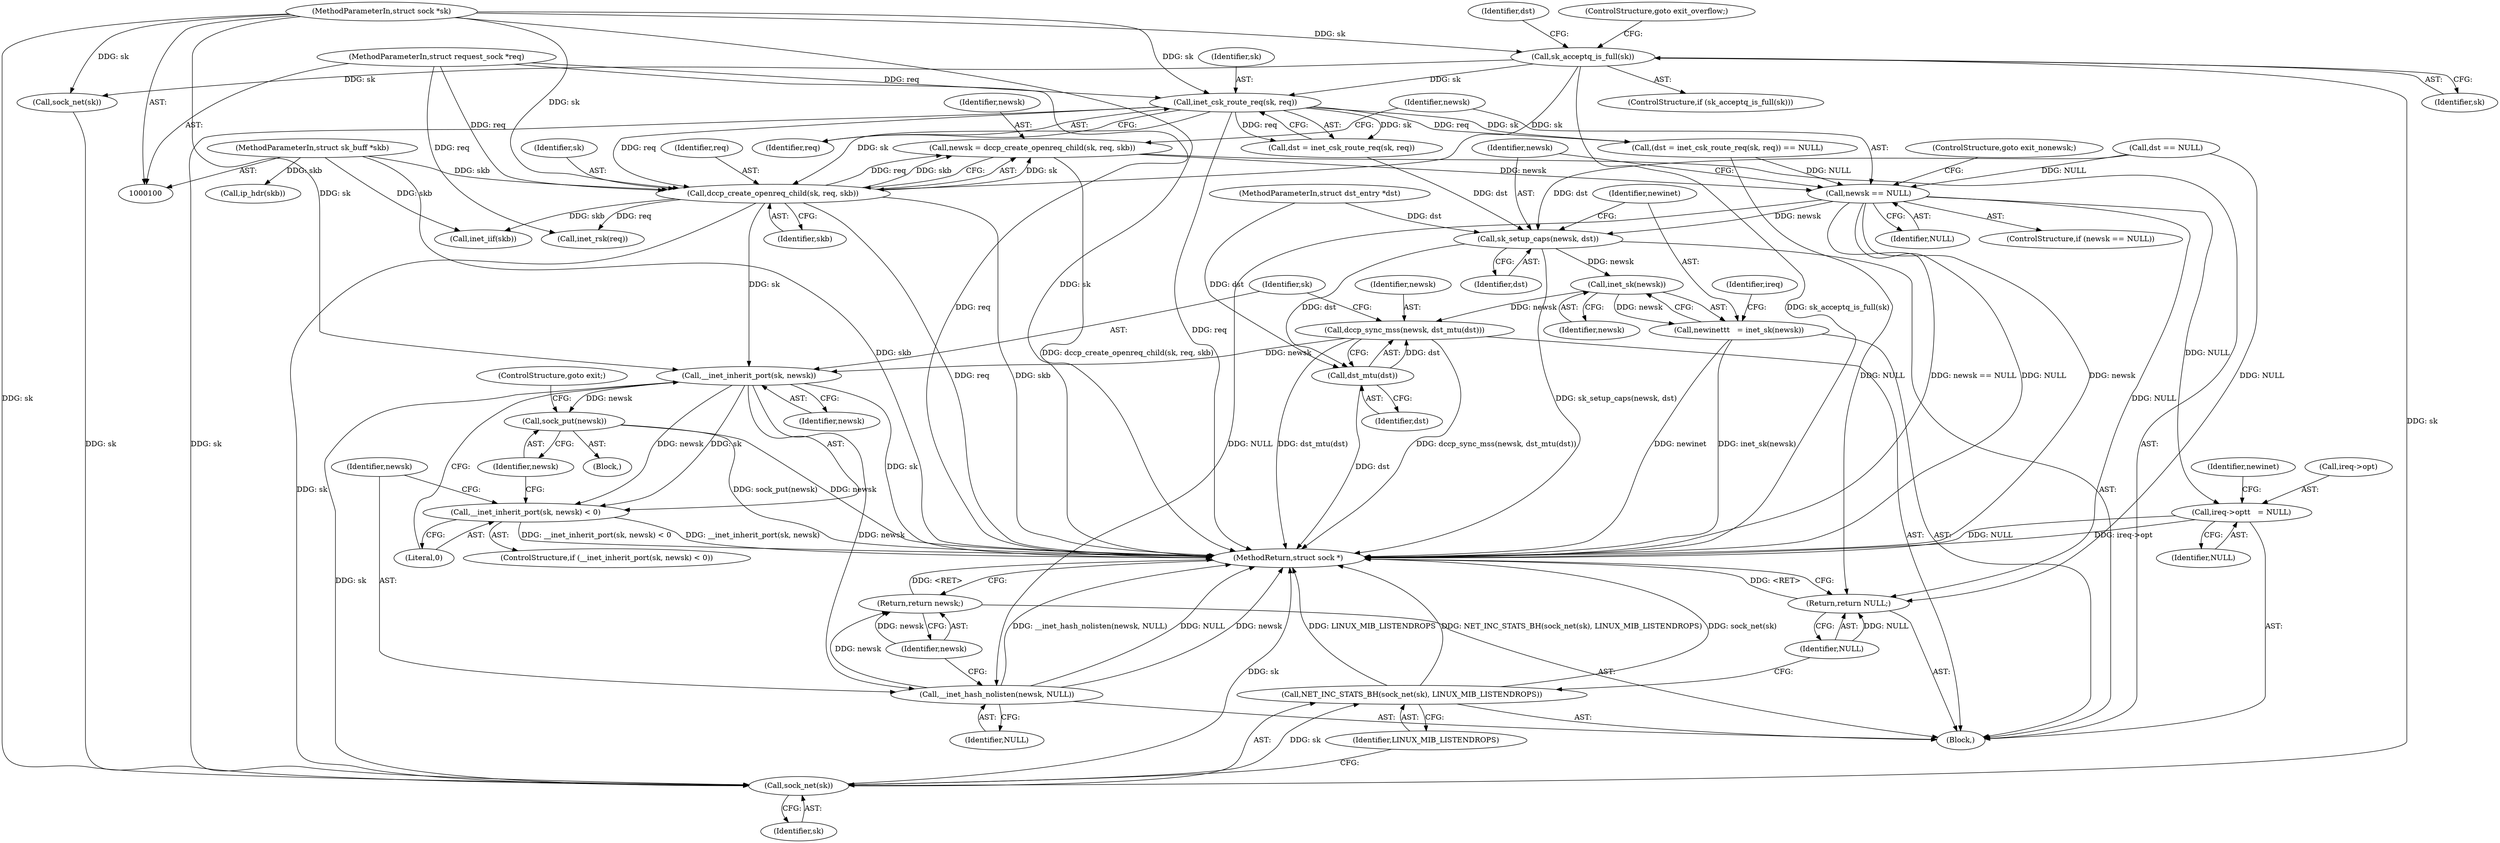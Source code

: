 digraph "0_linux_f6d8bd051c391c1c0458a30b2a7abcd939329259_0@API" {
"1000126" [label="(Call,newsk = dccp_create_openreq_child(sk, req, skb))"];
"1000128" [label="(Call,dccp_create_openreq_child(sk, req, skb))"];
"1000121" [label="(Call,inet_csk_route_req(sk, req))"];
"1000110" [label="(Call,sk_acceptq_is_full(sk))"];
"1000101" [label="(MethodParameterIn,struct sock *sk)"];
"1000103" [label="(MethodParameterIn,struct request_sock *req)"];
"1000102" [label="(MethodParameterIn,struct sk_buff *skb)"];
"1000133" [label="(Call,newsk == NULL)"];
"1000137" [label="(Call,sk_setup_caps(newsk, dst))"];
"1000142" [label="(Call,inet_sk(newsk))"];
"1000140" [label="(Call,newinet\t\t   = inet_sk(newsk))"];
"1000200" [label="(Call,dccp_sync_mss(newsk, dst_mtu(dst)))"];
"1000206" [label="(Call,__inet_inherit_port(sk, newsk))"];
"1000205" [label="(Call,__inet_inherit_port(sk, newsk) < 0)"];
"1000211" [label="(Call,sock_put(newsk))"];
"1000214" [label="(Call,__inet_hash_nolisten(newsk, NULL))"];
"1000217" [label="(Return,return newsk;)"];
"1000229" [label="(Call,sock_net(sk))"];
"1000228" [label="(Call,NET_INC_STATS_BH(sock_net(sk), LINUX_MIB_LISTENDROPS))"];
"1000202" [label="(Call,dst_mtu(dst))"];
"1000176" [label="(Call,ireq->opt\t   = NULL)"];
"1000232" [label="(Return,return NULL;)"];
"1000214" [label="(Call,__inet_hash_nolisten(newsk, NULL))"];
"1000218" [label="(Identifier,newsk)"];
"1000142" [label="(Call,inet_sk(newsk))"];
"1000217" [label="(Return,return newsk;)"];
"1000118" [label="(Call,(dst = inet_csk_route_req(sk, req)) == NULL)"];
"1000183" [label="(Identifier,newinet)"];
"1000213" [label="(ControlStructure,goto exit;)"];
"1000130" [label="(Identifier,req)"];
"1000129" [label="(Identifier,sk)"];
"1000232" [label="(Return,return NULL;)"];
"1000111" [label="(Identifier,sk)"];
"1000139" [label="(Identifier,dst)"];
"1000119" [label="(Call,dst = inet_csk_route_req(sk, req))"];
"1000200" [label="(Call,dccp_sync_mss(newsk, dst_mtu(dst)))"];
"1000211" [label="(Call,sock_put(newsk))"];
"1000207" [label="(Identifier,sk)"];
"1000202" [label="(Call,dst_mtu(dst))"];
"1000216" [label="(Identifier,NULL)"];
"1000208" [label="(Identifier,newsk)"];
"1000212" [label="(Identifier,newsk)"];
"1000203" [label="(Identifier,dst)"];
"1000105" [label="(Block,)"];
"1000132" [label="(ControlStructure,if (newsk == NULL))"];
"1000230" [label="(Identifier,sk)"];
"1000201" [label="(Identifier,newsk)"];
"1000103" [label="(MethodParameterIn,struct request_sock *req)"];
"1000143" [label="(Identifier,newsk)"];
"1000210" [label="(Block,)"];
"1000134" [label="(Identifier,newsk)"];
"1000122" [label="(Identifier,sk)"];
"1000115" [label="(Call,dst == NULL)"];
"1000180" [label="(Identifier,NULL)"];
"1000140" [label="(Call,newinet\t\t   = inet_sk(newsk))"];
"1000104" [label="(MethodParameterIn,struct dst_entry *dst)"];
"1000102" [label="(MethodParameterIn,struct sk_buff *skb)"];
"1000206" [label="(Call,__inet_inherit_port(sk, newsk))"];
"1000126" [label="(Call,newsk = dccp_create_openreq_child(sk, req, skb))"];
"1000185" [label="(Call,inet_iif(skb))"];
"1000141" [label="(Identifier,newinet)"];
"1000176" [label="(Call,ireq->opt\t   = NULL)"];
"1000110" [label="(Call,sk_acceptq_is_full(sk))"];
"1000215" [label="(Identifier,newsk)"];
"1000135" [label="(Identifier,NULL)"];
"1000123" [label="(Identifier,req)"];
"1000128" [label="(Call,dccp_create_openreq_child(sk, req, skb))"];
"1000136" [label="(ControlStructure,goto exit_nonewsk;)"];
"1000209" [label="(Literal,0)"];
"1000233" [label="(Identifier,NULL)"];
"1000116" [label="(Identifier,dst)"];
"1000133" [label="(Call,newsk == NULL)"];
"1000228" [label="(Call,NET_INC_STATS_BH(sock_net(sk), LINUX_MIB_LISTENDROPS))"];
"1000192" [label="(Call,ip_hdr(skb))"];
"1000109" [label="(ControlStructure,if (sk_acceptq_is_full(sk)))"];
"1000177" [label="(Call,ireq->opt)"];
"1000231" [label="(Identifier,LINUX_MIB_LISTENDROPS)"];
"1000138" [label="(Identifier,newsk)"];
"1000127" [label="(Identifier,newsk)"];
"1000205" [label="(Call,__inet_inherit_port(sk, newsk) < 0)"];
"1000204" [label="(ControlStructure,if (__inet_inherit_port(sk, newsk) < 0))"];
"1000131" [label="(Identifier,skb)"];
"1000112" [label="(ControlStructure,goto exit_overflow;)"];
"1000234" [label="(MethodReturn,struct sock *)"];
"1000121" [label="(Call,inet_csk_route_req(sk, req))"];
"1000137" [label="(Call,sk_setup_caps(newsk, dst))"];
"1000146" [label="(Call,inet_rsk(req))"];
"1000101" [label="(MethodParameterIn,struct sock *sk)"];
"1000221" [label="(Call,sock_net(sk))"];
"1000145" [label="(Identifier,ireq)"];
"1000229" [label="(Call,sock_net(sk))"];
"1000126" -> "1000105"  [label="AST: "];
"1000126" -> "1000128"  [label="CFG: "];
"1000127" -> "1000126"  [label="AST: "];
"1000128" -> "1000126"  [label="AST: "];
"1000134" -> "1000126"  [label="CFG: "];
"1000126" -> "1000234"  [label="DDG: dccp_create_openreq_child(sk, req, skb)"];
"1000128" -> "1000126"  [label="DDG: sk"];
"1000128" -> "1000126"  [label="DDG: req"];
"1000128" -> "1000126"  [label="DDG: skb"];
"1000126" -> "1000133"  [label="DDG: newsk"];
"1000128" -> "1000131"  [label="CFG: "];
"1000129" -> "1000128"  [label="AST: "];
"1000130" -> "1000128"  [label="AST: "];
"1000131" -> "1000128"  [label="AST: "];
"1000128" -> "1000234"  [label="DDG: req"];
"1000128" -> "1000234"  [label="DDG: skb"];
"1000121" -> "1000128"  [label="DDG: sk"];
"1000121" -> "1000128"  [label="DDG: req"];
"1000110" -> "1000128"  [label="DDG: sk"];
"1000101" -> "1000128"  [label="DDG: sk"];
"1000103" -> "1000128"  [label="DDG: req"];
"1000102" -> "1000128"  [label="DDG: skb"];
"1000128" -> "1000146"  [label="DDG: req"];
"1000128" -> "1000185"  [label="DDG: skb"];
"1000128" -> "1000206"  [label="DDG: sk"];
"1000128" -> "1000229"  [label="DDG: sk"];
"1000121" -> "1000119"  [label="AST: "];
"1000121" -> "1000123"  [label="CFG: "];
"1000122" -> "1000121"  [label="AST: "];
"1000123" -> "1000121"  [label="AST: "];
"1000119" -> "1000121"  [label="CFG: "];
"1000121" -> "1000234"  [label="DDG: req"];
"1000121" -> "1000118"  [label="DDG: sk"];
"1000121" -> "1000118"  [label="DDG: req"];
"1000121" -> "1000119"  [label="DDG: sk"];
"1000121" -> "1000119"  [label="DDG: req"];
"1000110" -> "1000121"  [label="DDG: sk"];
"1000101" -> "1000121"  [label="DDG: sk"];
"1000103" -> "1000121"  [label="DDG: req"];
"1000121" -> "1000229"  [label="DDG: sk"];
"1000110" -> "1000109"  [label="AST: "];
"1000110" -> "1000111"  [label="CFG: "];
"1000111" -> "1000110"  [label="AST: "];
"1000112" -> "1000110"  [label="CFG: "];
"1000116" -> "1000110"  [label="CFG: "];
"1000110" -> "1000234"  [label="DDG: sk_acceptq_is_full(sk)"];
"1000101" -> "1000110"  [label="DDG: sk"];
"1000110" -> "1000221"  [label="DDG: sk"];
"1000110" -> "1000229"  [label="DDG: sk"];
"1000101" -> "1000100"  [label="AST: "];
"1000101" -> "1000234"  [label="DDG: sk"];
"1000101" -> "1000206"  [label="DDG: sk"];
"1000101" -> "1000221"  [label="DDG: sk"];
"1000101" -> "1000229"  [label="DDG: sk"];
"1000103" -> "1000100"  [label="AST: "];
"1000103" -> "1000234"  [label="DDG: req"];
"1000103" -> "1000146"  [label="DDG: req"];
"1000102" -> "1000100"  [label="AST: "];
"1000102" -> "1000234"  [label="DDG: skb"];
"1000102" -> "1000185"  [label="DDG: skb"];
"1000102" -> "1000192"  [label="DDG: skb"];
"1000133" -> "1000132"  [label="AST: "];
"1000133" -> "1000135"  [label="CFG: "];
"1000134" -> "1000133"  [label="AST: "];
"1000135" -> "1000133"  [label="AST: "];
"1000136" -> "1000133"  [label="CFG: "];
"1000138" -> "1000133"  [label="CFG: "];
"1000133" -> "1000234"  [label="DDG: newsk"];
"1000133" -> "1000234"  [label="DDG: newsk == NULL"];
"1000133" -> "1000234"  [label="DDG: NULL"];
"1000115" -> "1000133"  [label="DDG: NULL"];
"1000118" -> "1000133"  [label="DDG: NULL"];
"1000133" -> "1000137"  [label="DDG: newsk"];
"1000133" -> "1000176"  [label="DDG: NULL"];
"1000133" -> "1000214"  [label="DDG: NULL"];
"1000133" -> "1000232"  [label="DDG: NULL"];
"1000137" -> "1000105"  [label="AST: "];
"1000137" -> "1000139"  [label="CFG: "];
"1000138" -> "1000137"  [label="AST: "];
"1000139" -> "1000137"  [label="AST: "];
"1000141" -> "1000137"  [label="CFG: "];
"1000137" -> "1000234"  [label="DDG: sk_setup_caps(newsk, dst)"];
"1000119" -> "1000137"  [label="DDG: dst"];
"1000115" -> "1000137"  [label="DDG: dst"];
"1000104" -> "1000137"  [label="DDG: dst"];
"1000137" -> "1000142"  [label="DDG: newsk"];
"1000137" -> "1000202"  [label="DDG: dst"];
"1000142" -> "1000140"  [label="AST: "];
"1000142" -> "1000143"  [label="CFG: "];
"1000143" -> "1000142"  [label="AST: "];
"1000140" -> "1000142"  [label="CFG: "];
"1000142" -> "1000140"  [label="DDG: newsk"];
"1000142" -> "1000200"  [label="DDG: newsk"];
"1000140" -> "1000105"  [label="AST: "];
"1000141" -> "1000140"  [label="AST: "];
"1000145" -> "1000140"  [label="CFG: "];
"1000140" -> "1000234"  [label="DDG: inet_sk(newsk)"];
"1000140" -> "1000234"  [label="DDG: newinet"];
"1000200" -> "1000105"  [label="AST: "];
"1000200" -> "1000202"  [label="CFG: "];
"1000201" -> "1000200"  [label="AST: "];
"1000202" -> "1000200"  [label="AST: "];
"1000207" -> "1000200"  [label="CFG: "];
"1000200" -> "1000234"  [label="DDG: dccp_sync_mss(newsk, dst_mtu(dst))"];
"1000200" -> "1000234"  [label="DDG: dst_mtu(dst)"];
"1000202" -> "1000200"  [label="DDG: dst"];
"1000200" -> "1000206"  [label="DDG: newsk"];
"1000206" -> "1000205"  [label="AST: "];
"1000206" -> "1000208"  [label="CFG: "];
"1000207" -> "1000206"  [label="AST: "];
"1000208" -> "1000206"  [label="AST: "];
"1000209" -> "1000206"  [label="CFG: "];
"1000206" -> "1000234"  [label="DDG: sk"];
"1000206" -> "1000205"  [label="DDG: sk"];
"1000206" -> "1000205"  [label="DDG: newsk"];
"1000206" -> "1000211"  [label="DDG: newsk"];
"1000206" -> "1000214"  [label="DDG: newsk"];
"1000206" -> "1000229"  [label="DDG: sk"];
"1000205" -> "1000204"  [label="AST: "];
"1000205" -> "1000209"  [label="CFG: "];
"1000209" -> "1000205"  [label="AST: "];
"1000212" -> "1000205"  [label="CFG: "];
"1000215" -> "1000205"  [label="CFG: "];
"1000205" -> "1000234"  [label="DDG: __inet_inherit_port(sk, newsk)"];
"1000205" -> "1000234"  [label="DDG: __inet_inherit_port(sk, newsk) < 0"];
"1000211" -> "1000210"  [label="AST: "];
"1000211" -> "1000212"  [label="CFG: "];
"1000212" -> "1000211"  [label="AST: "];
"1000213" -> "1000211"  [label="CFG: "];
"1000211" -> "1000234"  [label="DDG: newsk"];
"1000211" -> "1000234"  [label="DDG: sock_put(newsk)"];
"1000214" -> "1000105"  [label="AST: "];
"1000214" -> "1000216"  [label="CFG: "];
"1000215" -> "1000214"  [label="AST: "];
"1000216" -> "1000214"  [label="AST: "];
"1000218" -> "1000214"  [label="CFG: "];
"1000214" -> "1000234"  [label="DDG: NULL"];
"1000214" -> "1000234"  [label="DDG: __inet_hash_nolisten(newsk, NULL)"];
"1000214" -> "1000234"  [label="DDG: newsk"];
"1000214" -> "1000217"  [label="DDG: newsk"];
"1000217" -> "1000105"  [label="AST: "];
"1000217" -> "1000218"  [label="CFG: "];
"1000218" -> "1000217"  [label="AST: "];
"1000234" -> "1000217"  [label="CFG: "];
"1000217" -> "1000234"  [label="DDG: <RET>"];
"1000218" -> "1000217"  [label="DDG: newsk"];
"1000229" -> "1000228"  [label="AST: "];
"1000229" -> "1000230"  [label="CFG: "];
"1000230" -> "1000229"  [label="AST: "];
"1000231" -> "1000229"  [label="CFG: "];
"1000229" -> "1000234"  [label="DDG: sk"];
"1000229" -> "1000228"  [label="DDG: sk"];
"1000221" -> "1000229"  [label="DDG: sk"];
"1000228" -> "1000105"  [label="AST: "];
"1000228" -> "1000231"  [label="CFG: "];
"1000231" -> "1000228"  [label="AST: "];
"1000233" -> "1000228"  [label="CFG: "];
"1000228" -> "1000234"  [label="DDG: NET_INC_STATS_BH(sock_net(sk), LINUX_MIB_LISTENDROPS)"];
"1000228" -> "1000234"  [label="DDG: sock_net(sk)"];
"1000228" -> "1000234"  [label="DDG: LINUX_MIB_LISTENDROPS"];
"1000202" -> "1000203"  [label="CFG: "];
"1000203" -> "1000202"  [label="AST: "];
"1000202" -> "1000234"  [label="DDG: dst"];
"1000104" -> "1000202"  [label="DDG: dst"];
"1000176" -> "1000105"  [label="AST: "];
"1000176" -> "1000180"  [label="CFG: "];
"1000177" -> "1000176"  [label="AST: "];
"1000180" -> "1000176"  [label="AST: "];
"1000183" -> "1000176"  [label="CFG: "];
"1000176" -> "1000234"  [label="DDG: NULL"];
"1000176" -> "1000234"  [label="DDG: ireq->opt"];
"1000232" -> "1000105"  [label="AST: "];
"1000232" -> "1000233"  [label="CFG: "];
"1000233" -> "1000232"  [label="AST: "];
"1000234" -> "1000232"  [label="CFG: "];
"1000232" -> "1000234"  [label="DDG: <RET>"];
"1000233" -> "1000232"  [label="DDG: NULL"];
"1000115" -> "1000232"  [label="DDG: NULL"];
"1000118" -> "1000232"  [label="DDG: NULL"];
}

